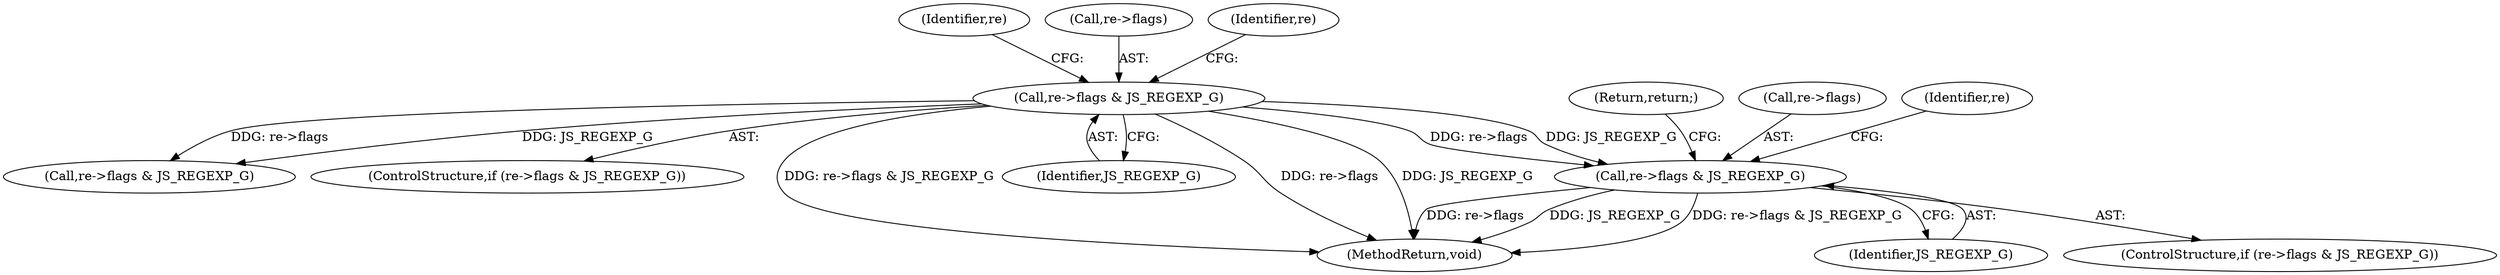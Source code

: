 digraph "0_mujs_00d4606c3baf813b7b1c176823b2729bf51002a2_0@pointer" {
"1000228" [label="(Call,re->flags & JS_REGEXP_G)"];
"1000112" [label="(Call,re->flags & JS_REGEXP_G)"];
"1000264" [label="(MethodReturn,void)"];
"1000116" [label="(Identifier,JS_REGEXP_G)"];
"1000252" [label="(Call,re->flags & JS_REGEXP_G)"];
"1000112" [label="(Call,re->flags & JS_REGEXP_G)"];
"1000227" [label="(ControlStructure,if (re->flags & JS_REGEXP_G))"];
"1000250" [label="(Return,return;)"];
"1000111" [label="(ControlStructure,if (re->flags & JS_REGEXP_G))"];
"1000121" [label="(Identifier,re)"];
"1000113" [label="(Call,re->flags)"];
"1000229" [label="(Call,re->flags)"];
"1000153" [label="(Identifier,re)"];
"1000235" [label="(Identifier,re)"];
"1000228" [label="(Call,re->flags & JS_REGEXP_G)"];
"1000232" [label="(Identifier,JS_REGEXP_G)"];
"1000228" -> "1000227"  [label="AST: "];
"1000228" -> "1000232"  [label="CFG: "];
"1000229" -> "1000228"  [label="AST: "];
"1000232" -> "1000228"  [label="AST: "];
"1000235" -> "1000228"  [label="CFG: "];
"1000250" -> "1000228"  [label="CFG: "];
"1000228" -> "1000264"  [label="DDG: JS_REGEXP_G"];
"1000228" -> "1000264"  [label="DDG: re->flags & JS_REGEXP_G"];
"1000228" -> "1000264"  [label="DDG: re->flags"];
"1000112" -> "1000228"  [label="DDG: re->flags"];
"1000112" -> "1000228"  [label="DDG: JS_REGEXP_G"];
"1000112" -> "1000111"  [label="AST: "];
"1000112" -> "1000116"  [label="CFG: "];
"1000113" -> "1000112"  [label="AST: "];
"1000116" -> "1000112"  [label="AST: "];
"1000121" -> "1000112"  [label="CFG: "];
"1000153" -> "1000112"  [label="CFG: "];
"1000112" -> "1000264"  [label="DDG: re->flags & JS_REGEXP_G"];
"1000112" -> "1000264"  [label="DDG: re->flags"];
"1000112" -> "1000264"  [label="DDG: JS_REGEXP_G"];
"1000112" -> "1000252"  [label="DDG: re->flags"];
"1000112" -> "1000252"  [label="DDG: JS_REGEXP_G"];
}
